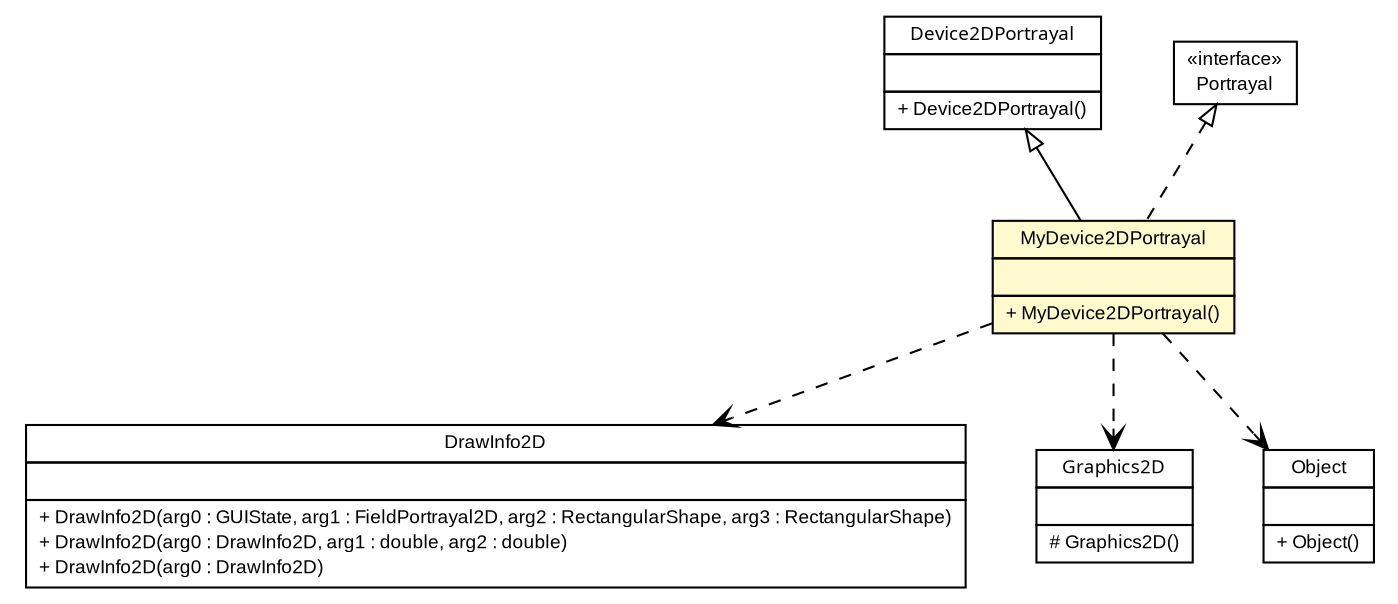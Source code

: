 #!/usr/local/bin/dot
#
# Class diagram 
# Generated by UMLGraph version 5.1 (http://www.umlgraph.org/)
#

digraph G {
	edge [fontname="arial",fontsize=10,labelfontname="arial",labelfontsize=10];
	node [fontname="arial",fontsize=10,shape=plaintext];
	nodesep=0.25;
	ranksep=0.5;
	// es.upm.dit.gsi.shanks.model.element.device.portrayal.test.MyDevice2DPortrayal
	c2936 [label=<<table title="es.upm.dit.gsi.shanks.model.element.device.portrayal.test.MyDevice2DPortrayal" border="0" cellborder="1" cellspacing="0" cellpadding="2" port="p" bgcolor="lemonChiffon" href="./MyDevice2DPortrayal.html">
		<tr><td><table border="0" cellspacing="0" cellpadding="1">
<tr><td align="center" balign="center"> MyDevice2DPortrayal </td></tr>
		</table></td></tr>
		<tr><td><table border="0" cellspacing="0" cellpadding="1">
<tr><td align="left" balign="left">  </td></tr>
		</table></td></tr>
		<tr><td><table border="0" cellspacing="0" cellpadding="1">
<tr><td align="left" balign="left"> + MyDevice2DPortrayal() </td></tr>
		</table></td></tr>
		</table>>, fontname="arial", fontcolor="black", fontsize=9.0];
	//es.upm.dit.gsi.shanks.model.element.device.portrayal.test.MyDevice2DPortrayal extends es.upm.dit.gsi.shanks.model.element.device.portrayal.Device2DPortrayal
	c3001:p -> c2936:p [dir=back,arrowtail=empty];
	//es.upm.dit.gsi.shanks.model.element.device.portrayal.test.MyDevice2DPortrayal implements sim.portrayal.Portrayal
	c3003:p -> c2936:p [dir=back,arrowtail=empty,style=dashed];
	// es.upm.dit.gsi.shanks.model.element.device.portrayal.test.MyDevice2DPortrayal DEPEND sim.portrayal.DrawInfo2D
	c2936:p -> c3006:p [taillabel="", label="", headlabel="", fontname="arial", fontcolor="black", fontsize=10.0, color="black", arrowhead=open, style=dashed];
	// es.upm.dit.gsi.shanks.model.element.device.portrayal.test.MyDevice2DPortrayal DEPEND java.awt.Graphics2D
	c2936:p -> c3017:p [taillabel="", label="", headlabel="", fontname="arial", fontcolor="black", fontsize=10.0, color="black", arrowhead=open, style=dashed];
	// es.upm.dit.gsi.shanks.model.element.device.portrayal.test.MyDevice2DPortrayal DEPEND java.lang.Object
	c2936:p -> c3018:p [taillabel="", label="", headlabel="", fontname="arial", fontcolor="black", fontsize=10.0, color="black", arrowhead=open, style=dashed];
	// java.awt.Graphics2D
	c3017 [label=<<table title="java.awt.Graphics2D" border="0" cellborder="1" cellspacing="0" cellpadding="2" port="p" href="http://java.sun.com/j2se/1.4.2/docs/api/java/awt/Graphics2D.html">
		<tr><td><table border="0" cellspacing="0" cellpadding="1">
<tr><td align="center" balign="center"><font face="ariali"> Graphics2D </font></td></tr>
		</table></td></tr>
		<tr><td><table border="0" cellspacing="0" cellpadding="1">
<tr><td align="left" balign="left">  </td></tr>
		</table></td></tr>
		<tr><td><table border="0" cellspacing="0" cellpadding="1">
<tr><td align="left" balign="left"> # Graphics2D() </td></tr>
		</table></td></tr>
		</table>>, fontname="arial", fontcolor="black", fontsize=9.0];
	// sim.portrayal.DrawInfo2D
	c3006 [label=<<table title="sim.portrayal.DrawInfo2D" border="0" cellborder="1" cellspacing="0" cellpadding="2" port="p" href="http://java.sun.com/j2se/1.4.2/docs/api/sim/portrayal/DrawInfo2D.html">
		<tr><td><table border="0" cellspacing="0" cellpadding="1">
<tr><td align="center" balign="center"> DrawInfo2D </td></tr>
		</table></td></tr>
		<tr><td><table border="0" cellspacing="0" cellpadding="1">
<tr><td align="left" balign="left">  </td></tr>
		</table></td></tr>
		<tr><td><table border="0" cellspacing="0" cellpadding="1">
<tr><td align="left" balign="left"> + DrawInfo2D(arg0 : GUIState, arg1 : FieldPortrayal2D, arg2 : RectangularShape, arg3 : RectangularShape) </td></tr>
<tr><td align="left" balign="left"> + DrawInfo2D(arg0 : DrawInfo2D, arg1 : double, arg2 : double) </td></tr>
<tr><td align="left" balign="left"> + DrawInfo2D(arg0 : DrawInfo2D) </td></tr>
		</table></td></tr>
		</table>>, fontname="arial", fontcolor="black", fontsize=9.0];
	// java.lang.Object
	c3018 [label=<<table title="java.lang.Object" border="0" cellborder="1" cellspacing="0" cellpadding="2" port="p" href="http://java.sun.com/j2se/1.4.2/docs/api/java/lang/Object.html">
		<tr><td><table border="0" cellspacing="0" cellpadding="1">
<tr><td align="center" balign="center"> Object </td></tr>
		</table></td></tr>
		<tr><td><table border="0" cellspacing="0" cellpadding="1">
<tr><td align="left" balign="left">  </td></tr>
		</table></td></tr>
		<tr><td><table border="0" cellspacing="0" cellpadding="1">
<tr><td align="left" balign="left"> + Object() </td></tr>
		</table></td></tr>
		</table>>, fontname="arial", fontcolor="black", fontsize=9.0];
	// es.upm.dit.gsi.shanks.model.element.device.portrayal.Device2DPortrayal
	c3001 [label=<<table title="es.upm.dit.gsi.shanks.model.element.device.portrayal.Device2DPortrayal" border="0" cellborder="1" cellspacing="0" cellpadding="2" port="p" href="http://java.sun.com/j2se/1.4.2/docs/api/es/upm/dit/gsi/shanks/model/element/device/portrayal/Device2DPortrayal.html">
		<tr><td><table border="0" cellspacing="0" cellpadding="1">
<tr><td align="center" balign="center"><font face="ariali"> Device2DPortrayal </font></td></tr>
		</table></td></tr>
		<tr><td><table border="0" cellspacing="0" cellpadding="1">
<tr><td align="left" balign="left">  </td></tr>
		</table></td></tr>
		<tr><td><table border="0" cellspacing="0" cellpadding="1">
<tr><td align="left" balign="left"> + Device2DPortrayal() </td></tr>
		</table></td></tr>
		</table>>, fontname="arial", fontcolor="black", fontsize=9.0];
	// sim.portrayal.Portrayal
	c3003 [label=<<table title="sim.portrayal.Portrayal" border="0" cellborder="1" cellspacing="0" cellpadding="2" port="p" href="http://java.sun.com/j2se/1.4.2/docs/api/sim/portrayal/Portrayal.html">
		<tr><td><table border="0" cellspacing="0" cellpadding="1">
<tr><td align="center" balign="center"> &#171;interface&#187; </td></tr>
<tr><td align="center" balign="center"> Portrayal </td></tr>
		</table></td></tr>
		</table>>, fontname="arial", fontcolor="black", fontsize=9.0];
}

